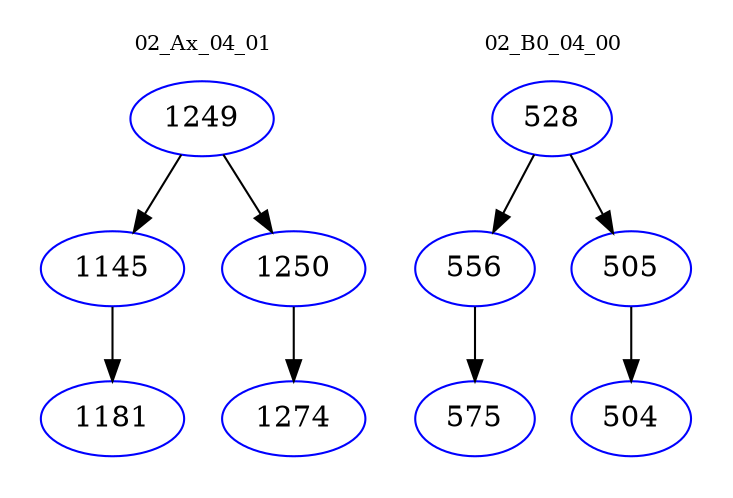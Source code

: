 digraph{
subgraph cluster_0 {
color = white
label = "02_Ax_04_01";
fontsize=10;
T0_1249 [label="1249", color="blue"]
T0_1249 -> T0_1145 [color="black"]
T0_1145 [label="1145", color="blue"]
T0_1145 -> T0_1181 [color="black"]
T0_1181 [label="1181", color="blue"]
T0_1249 -> T0_1250 [color="black"]
T0_1250 [label="1250", color="blue"]
T0_1250 -> T0_1274 [color="black"]
T0_1274 [label="1274", color="blue"]
}
subgraph cluster_1 {
color = white
label = "02_B0_04_00";
fontsize=10;
T1_528 [label="528", color="blue"]
T1_528 -> T1_556 [color="black"]
T1_556 [label="556", color="blue"]
T1_556 -> T1_575 [color="black"]
T1_575 [label="575", color="blue"]
T1_528 -> T1_505 [color="black"]
T1_505 [label="505", color="blue"]
T1_505 -> T1_504 [color="black"]
T1_504 [label="504", color="blue"]
}
}
